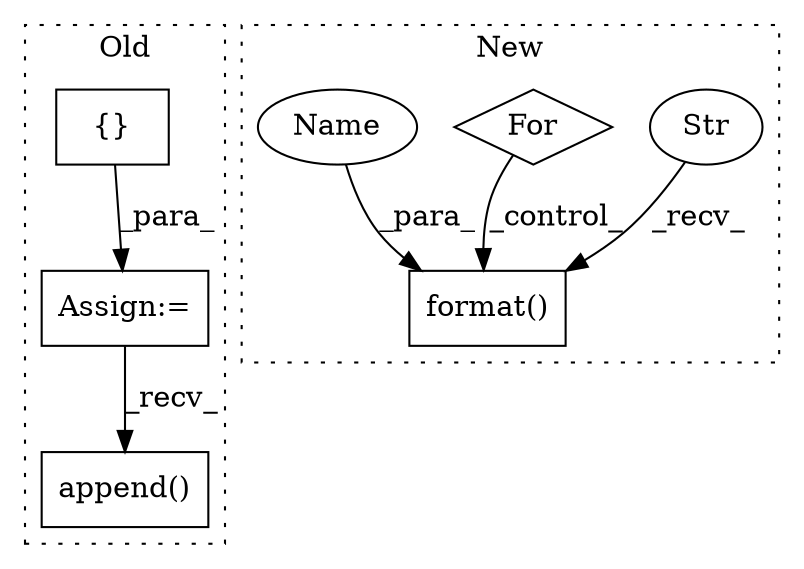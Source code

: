 digraph G {
subgraph cluster0 {
1 [label="append()" a="75" s="2544,2575" l="19,1" shape="box"];
4 [label="Assign:=" a="68" s="2340" l="3" shape="box"];
5 [label="{}" a="59" s="2343,2343" l="2,1" shape="box"];
label = "Old";
style="dotted";
}
subgraph cluster1 {
2 [label="format()" a="75" s="1959,1986" l="21,1" shape="box"];
3 [label="Str" a="66" s="1959" l="13" shape="ellipse"];
6 [label="For" a="107" s="1844,1870" l="4,14" shape="diamond"];
7 [label="Name" a="87" s="1980" l="6" shape="ellipse"];
label = "New";
style="dotted";
}
3 -> 2 [label="_recv_"];
4 -> 1 [label="_recv_"];
5 -> 4 [label="_para_"];
6 -> 2 [label="_control_"];
7 -> 2 [label="_para_"];
}